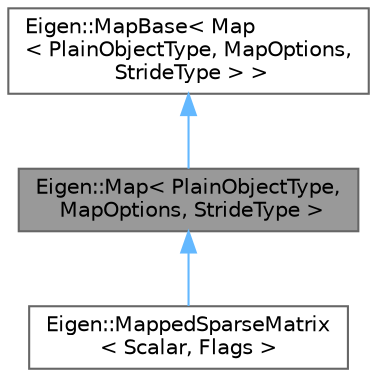 digraph "Eigen::Map&lt; PlainObjectType, MapOptions, StrideType &gt;"
{
 // LATEX_PDF_SIZE
  bgcolor="transparent";
  edge [fontname=Helvetica,fontsize=10,labelfontname=Helvetica,labelfontsize=10];
  node [fontname=Helvetica,fontsize=10,shape=box,height=0.2,width=0.4];
  Node1 [id="Node000001",label="Eigen::Map\< PlainObjectType,\l MapOptions, StrideType \>",height=0.2,width=0.4,color="gray40", fillcolor="grey60", style="filled", fontcolor="black",tooltip="A matrix or vector expression mapping an existing array of data."];
  Node2 -> Node1 [id="edge3_Node000001_Node000002",dir="back",color="steelblue1",style="solid",tooltip=" "];
  Node2 [id="Node000002",label="Eigen::MapBase\< Map\l\< PlainObjectType, MapOptions,\l StrideType \> \>",height=0.2,width=0.4,color="gray40", fillcolor="white", style="filled",URL="$class_eigen_1_1_map_base.html",tooltip=" "];
  Node1 -> Node3 [id="edge4_Node000001_Node000003",dir="back",color="steelblue1",style="solid",tooltip=" "];
  Node3 [id="Node000003",label="Eigen::MappedSparseMatrix\l\< Scalar, Flags \>",height=0.2,width=0.4,color="gray40", fillcolor="white", style="filled",URL="$class_eigen_1_1_mapped_sparse_matrix.html",tooltip=" "];
}
